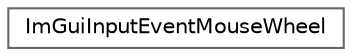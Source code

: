 digraph "Gráfico de jerarquía de clases"
{
 // LATEX_PDF_SIZE
  bgcolor="transparent";
  edge [fontname=Helvetica,fontsize=10,labelfontname=Helvetica,labelfontsize=10];
  node [fontname=Helvetica,fontsize=10,shape=box,height=0.2,width=0.4];
  rankdir="LR";
  Node0 [id="Node000000",label="ImGuiInputEventMouseWheel",height=0.2,width=0.4,color="grey40", fillcolor="white", style="filled",URL="$struct_im_gui_input_event_mouse_wheel.html",tooltip=" "];
}
